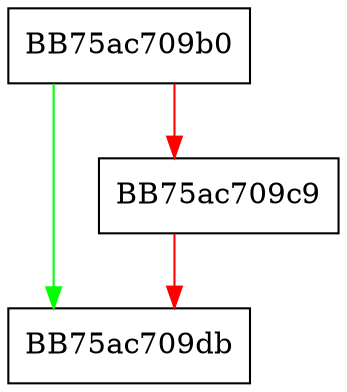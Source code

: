 digraph CleanupProcessesList {
  node [shape="box"];
  graph [splines=ortho];
  BB75ac709b0 -> BB75ac709db [color="green"];
  BB75ac709b0 -> BB75ac709c9 [color="red"];
  BB75ac709c9 -> BB75ac709db [color="red"];
}